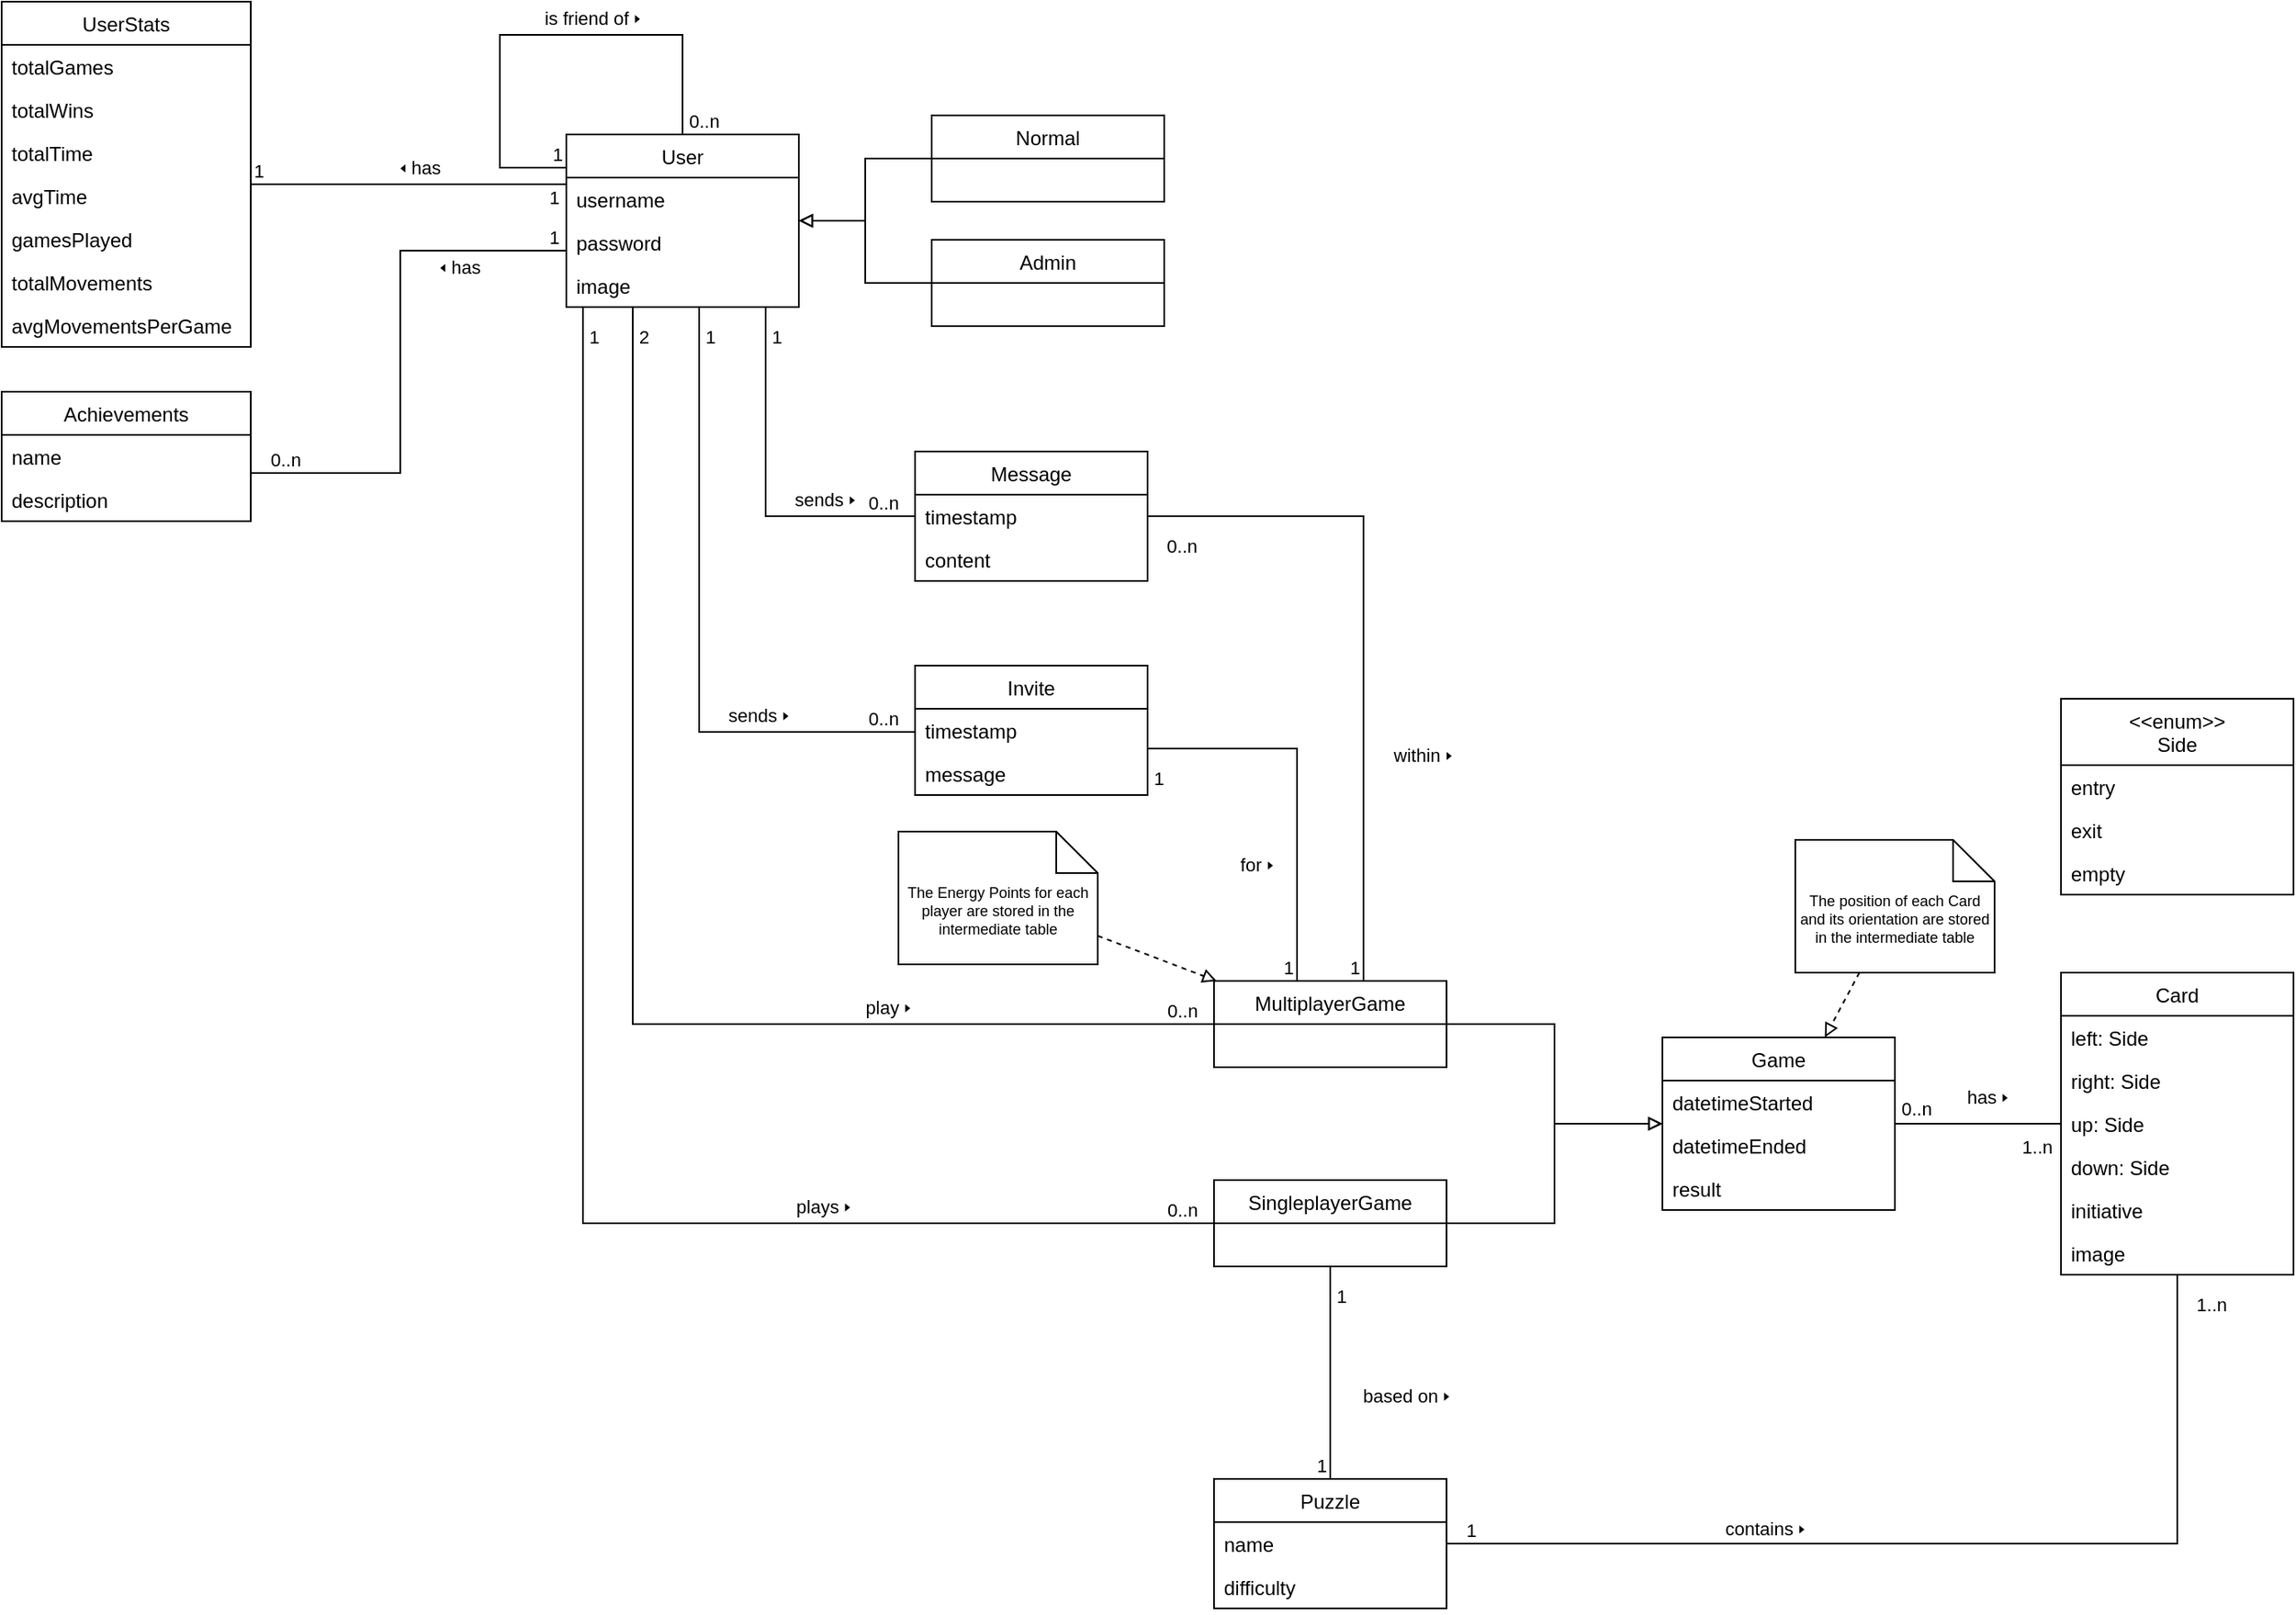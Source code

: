 <mxfile version="20.4.0" type="device"><diagram name="Page-1" id="9f46799a-70d6-7492-0946-bef42562c5a5"><mxGraphModel dx="813" dy="477" grid="1" gridSize="10" guides="1" tooltips="1" connect="1" arrows="1" fold="1" page="1" pageScale="1" pageWidth="1654" pageHeight="1169" background="none" math="0" shadow="0"><root><mxCell id="0"/><mxCell id="1" parent="0"/><mxCell id="Mr6GkI5G2z7QXhbWM9I1-23" style="edgeStyle=orthogonalEdgeStyle;rounded=0;orthogonalLoop=1;jettySize=auto;html=1;endArrow=block;endFill=0;" edge="1" parent="1" source="_6PCNJFEH1wQd3BErr_e-55" target="_6PCNJFEH1wQd3BErr_e-1"><mxGeometry relative="1" as="geometry"/></mxCell><mxCell id="Mr6GkI5G2z7QXhbWM9I1-24" style="edgeStyle=orthogonalEdgeStyle;rounded=0;orthogonalLoop=1;jettySize=auto;html=1;endArrow=block;endFill=0;" edge="1" parent="1" source="_6PCNJFEH1wQd3BErr_e-59" target="_6PCNJFEH1wQd3BErr_e-1"><mxGeometry relative="1" as="geometry"/></mxCell><mxCell id="_6PCNJFEH1wQd3BErr_e-1" value="User" style="swimlane;fontStyle=0;childLayout=stackLayout;horizontal=1;startSize=26;fillColor=none;horizontalStack=0;resizeParent=1;resizeParentMax=0;resizeLast=0;collapsible=1;marginBottom=0;" parent="1" vertex="1"><mxGeometry x="510" y="110" width="140" height="104" as="geometry"/></mxCell><mxCell id="_6PCNJFEH1wQd3BErr_e-2" value="username" style="text;strokeColor=none;fillColor=none;align=left;verticalAlign=top;spacingLeft=4;spacingRight=4;overflow=hidden;rotatable=0;points=[[0,0.5],[1,0.5]];portConstraint=eastwest;" parent="_6PCNJFEH1wQd3BErr_e-1" vertex="1"><mxGeometry y="26" width="140" height="26" as="geometry"/></mxCell><mxCell id="_6PCNJFEH1wQd3BErr_e-3" value="password" style="text;strokeColor=none;fillColor=none;align=left;verticalAlign=top;spacingLeft=4;spacingRight=4;overflow=hidden;rotatable=0;points=[[0,0.5],[1,0.5]];portConstraint=eastwest;" parent="_6PCNJFEH1wQd3BErr_e-1" vertex="1"><mxGeometry y="52" width="140" height="26" as="geometry"/></mxCell><mxCell id="_6PCNJFEH1wQd3BErr_e-4" value="image" style="text;strokeColor=none;fillColor=none;align=left;verticalAlign=top;spacingLeft=4;spacingRight=4;overflow=hidden;rotatable=0;points=[[0,0.5],[1,0.5]];portConstraint=eastwest;" parent="_6PCNJFEH1wQd3BErr_e-1" vertex="1"><mxGeometry y="78" width="140" height="26" as="geometry"/></mxCell><mxCell id="_6PCNJFEH1wQd3BErr_e-5" value="Game" style="swimlane;fontStyle=0;childLayout=stackLayout;horizontal=1;startSize=26;fillColor=none;horizontalStack=0;resizeParent=1;resizeParentMax=0;resizeLast=0;collapsible=1;marginBottom=0;" parent="1" vertex="1"><mxGeometry x="1170" y="654" width="140" height="104" as="geometry"/></mxCell><mxCell id="_6PCNJFEH1wQd3BErr_e-100" value="datetimeStarted" style="text;strokeColor=none;fillColor=none;align=left;verticalAlign=top;spacingLeft=4;spacingRight=4;overflow=hidden;rotatable=0;points=[[0,0.5],[1,0.5]];portConstraint=eastwest;" parent="_6PCNJFEH1wQd3BErr_e-5" vertex="1"><mxGeometry y="26" width="140" height="26" as="geometry"/></mxCell><mxCell id="_6PCNJFEH1wQd3BErr_e-101" value="datetimeEnded" style="text;strokeColor=none;fillColor=none;align=left;verticalAlign=top;spacingLeft=4;spacingRight=4;overflow=hidden;rotatable=0;points=[[0,0.5],[1,0.5]];portConstraint=eastwest;" parent="_6PCNJFEH1wQd3BErr_e-5" vertex="1"><mxGeometry y="52" width="140" height="26" as="geometry"/></mxCell><mxCell id="JjHSKxHkQwHPd5hQTrd2-25" value="result" style="text;strokeColor=none;fillColor=none;align=left;verticalAlign=top;spacingLeft=4;spacingRight=4;overflow=hidden;rotatable=0;points=[[0,0.5],[1,0.5]];portConstraint=eastwest;" parent="_6PCNJFEH1wQd3BErr_e-5" vertex="1"><mxGeometry y="78" width="140" height="26" as="geometry"/></mxCell><mxCell id="_6PCNJFEH1wQd3BErr_e-25" value="Achievements" style="swimlane;fontStyle=0;childLayout=stackLayout;horizontal=1;startSize=26;fillColor=none;horizontalStack=0;resizeParent=1;resizeParentMax=0;resizeLast=0;collapsible=1;marginBottom=0;" parent="1" vertex="1"><mxGeometry x="170" y="265" width="150" height="78" as="geometry"/></mxCell><mxCell id="_6PCNJFEH1wQd3BErr_e-26" value="name" style="text;strokeColor=none;fillColor=none;align=left;verticalAlign=top;spacingLeft=4;spacingRight=4;overflow=hidden;rotatable=0;points=[[0,0.5],[1,0.5]];portConstraint=eastwest;" parent="_6PCNJFEH1wQd3BErr_e-25" vertex="1"><mxGeometry y="26" width="150" height="26" as="geometry"/></mxCell><mxCell id="_6PCNJFEH1wQd3BErr_e-27" value="description" style="text;strokeColor=none;fillColor=none;align=left;verticalAlign=top;spacingLeft=4;spacingRight=4;overflow=hidden;rotatable=0;points=[[0,0.5],[1,0.5]];portConstraint=eastwest;" parent="_6PCNJFEH1wQd3BErr_e-25" vertex="1"><mxGeometry y="52" width="150" height="26" as="geometry"/></mxCell><mxCell id="_6PCNJFEH1wQd3BErr_e-34" value="Card" style="swimlane;fontStyle=0;childLayout=stackLayout;horizontal=1;startSize=26;fillColor=none;horizontalStack=0;resizeParent=1;resizeParentMax=0;resizeLast=0;collapsible=1;marginBottom=0;" parent="1" vertex="1"><mxGeometry x="1410" y="615" width="140" height="182" as="geometry"/></mxCell><mxCell id="_6PCNJFEH1wQd3BErr_e-31" value="left: Side" style="text;strokeColor=none;fillColor=none;align=left;verticalAlign=top;spacingLeft=4;spacingRight=4;overflow=hidden;rotatable=0;points=[[0,0.5],[1,0.5]];portConstraint=eastwest;" parent="_6PCNJFEH1wQd3BErr_e-34" vertex="1"><mxGeometry y="26" width="140" height="26" as="geometry"/></mxCell><mxCell id="_6PCNJFEH1wQd3BErr_e-33" value="right: Side" style="text;strokeColor=none;fillColor=none;align=left;verticalAlign=top;spacingLeft=4;spacingRight=4;overflow=hidden;rotatable=0;points=[[0,0.5],[1,0.5]];portConstraint=eastwest;" parent="_6PCNJFEH1wQd3BErr_e-34" vertex="1"><mxGeometry y="52" width="140" height="26" as="geometry"/></mxCell><mxCell id="_6PCNJFEH1wQd3BErr_e-32" value="up: Side" style="text;strokeColor=none;fillColor=none;align=left;verticalAlign=top;spacingLeft=4;spacingRight=4;overflow=hidden;rotatable=0;points=[[0,0.5],[1,0.5]];portConstraint=eastwest;" parent="_6PCNJFEH1wQd3BErr_e-34" vertex="1"><mxGeometry y="78" width="140" height="26" as="geometry"/></mxCell><mxCell id="JjHSKxHkQwHPd5hQTrd2-26" value="down: Side" style="text;strokeColor=none;fillColor=none;align=left;verticalAlign=top;spacingLeft=4;spacingRight=4;overflow=hidden;rotatable=0;points=[[0,0.5],[1,0.5]];portConstraint=eastwest;" parent="_6PCNJFEH1wQd3BErr_e-34" vertex="1"><mxGeometry y="104" width="140" height="26" as="geometry"/></mxCell><mxCell id="Mr6GkI5G2z7QXhbWM9I1-65" value="initiative" style="text;strokeColor=none;fillColor=none;align=left;verticalAlign=top;spacingLeft=4;spacingRight=4;overflow=hidden;rotatable=0;points=[[0,0.5],[1,0.5]];portConstraint=eastwest;" vertex="1" parent="_6PCNJFEH1wQd3BErr_e-34"><mxGeometry y="130" width="140" height="26" as="geometry"/></mxCell><mxCell id="Mr6GkI5G2z7QXhbWM9I1-58" value="image" style="text;strokeColor=none;fillColor=none;align=left;verticalAlign=top;spacingLeft=4;spacingRight=4;overflow=hidden;rotatable=0;points=[[0,0.5],[1,0.5]];portConstraint=eastwest;" vertex="1" parent="_6PCNJFEH1wQd3BErr_e-34"><mxGeometry y="156" width="140" height="26" as="geometry"/></mxCell><mxCell id="_6PCNJFEH1wQd3BErr_e-46" value="UserStats" style="swimlane;fontStyle=0;childLayout=stackLayout;horizontal=1;startSize=26;fillColor=none;horizontalStack=0;resizeParent=1;resizeParentMax=0;resizeLast=0;collapsible=1;marginBottom=0;" parent="1" vertex="1"><mxGeometry x="170" y="30" width="150" height="208" as="geometry"/></mxCell><mxCell id="_6PCNJFEH1wQd3BErr_e-47" value="totalGames" style="text;strokeColor=none;fillColor=none;align=left;verticalAlign=top;spacingLeft=4;spacingRight=4;overflow=hidden;rotatable=0;points=[[0,0.5],[1,0.5]];portConstraint=eastwest;" parent="_6PCNJFEH1wQd3BErr_e-46" vertex="1"><mxGeometry y="26" width="150" height="26" as="geometry"/></mxCell><mxCell id="_6PCNJFEH1wQd3BErr_e-48" value="totalWins" style="text;strokeColor=none;fillColor=none;align=left;verticalAlign=top;spacingLeft=4;spacingRight=4;overflow=hidden;rotatable=0;points=[[0,0.5],[1,0.5]];portConstraint=eastwest;" parent="_6PCNJFEH1wQd3BErr_e-46" vertex="1"><mxGeometry y="52" width="150" height="26" as="geometry"/></mxCell><mxCell id="_6PCNJFEH1wQd3BErr_e-49" value="totalTime" style="text;strokeColor=none;fillColor=none;align=left;verticalAlign=top;spacingLeft=4;spacingRight=4;overflow=hidden;rotatable=0;points=[[0,0.5],[1,0.5]];portConstraint=eastwest;" parent="_6PCNJFEH1wQd3BErr_e-46" vertex="1"><mxGeometry y="78" width="150" height="26" as="geometry"/></mxCell><mxCell id="JjHSKxHkQwHPd5hQTrd2-10" value="avgTime" style="text;strokeColor=none;fillColor=none;align=left;verticalAlign=top;spacingLeft=4;spacingRight=4;overflow=hidden;rotatable=0;points=[[0,0.5],[1,0.5]];portConstraint=eastwest;" parent="_6PCNJFEH1wQd3BErr_e-46" vertex="1"><mxGeometry y="104" width="150" height="26" as="geometry"/></mxCell><mxCell id="JjHSKxHkQwHPd5hQTrd2-11" value="gamesPlayed" style="text;strokeColor=none;fillColor=none;align=left;verticalAlign=top;spacingLeft=4;spacingRight=4;overflow=hidden;rotatable=0;points=[[0,0.5],[1,0.5]];portConstraint=eastwest;" parent="_6PCNJFEH1wQd3BErr_e-46" vertex="1"><mxGeometry y="130" width="150" height="26" as="geometry"/></mxCell><mxCell id="Mr6GkI5G2z7QXhbWM9I1-50" value="totalMovements" style="text;strokeColor=none;fillColor=none;align=left;verticalAlign=top;spacingLeft=4;spacingRight=4;overflow=hidden;rotatable=0;points=[[0,0.5],[1,0.5]];portConstraint=eastwest;" vertex="1" parent="_6PCNJFEH1wQd3BErr_e-46"><mxGeometry y="156" width="150" height="26" as="geometry"/></mxCell><mxCell id="Mr6GkI5G2z7QXhbWM9I1-51" value="avgMovementsPerGame" style="text;strokeColor=none;fillColor=none;align=left;verticalAlign=top;spacingLeft=4;spacingRight=4;overflow=hidden;rotatable=0;points=[[0,0.5],[1,0.5]];portConstraint=eastwest;" vertex="1" parent="_6PCNJFEH1wQd3BErr_e-46"><mxGeometry y="182" width="150" height="26" as="geometry"/></mxCell><mxCell id="_6PCNJFEH1wQd3BErr_e-55" value="Normal" style="swimlane;fontStyle=0;childLayout=stackLayout;horizontal=1;startSize=26;fillColor=none;horizontalStack=0;resizeParent=1;resizeParentMax=0;resizeLast=0;collapsible=1;marginBottom=0;" parent="1" vertex="1"><mxGeometry x="730" y="98.5" width="140" height="52" as="geometry"/></mxCell><mxCell id="_6PCNJFEH1wQd3BErr_e-59" value="Admin" style="swimlane;fontStyle=0;childLayout=stackLayout;horizontal=1;startSize=26;fillColor=none;horizontalStack=0;resizeParent=1;resizeParentMax=0;resizeLast=0;collapsible=1;marginBottom=0;" parent="1" vertex="1"><mxGeometry x="730" y="173.5" width="140" height="52" as="geometry"/></mxCell><mxCell id="_6PCNJFEH1wQd3BErr_e-78" value="Invite" style="swimlane;fontStyle=0;childLayout=stackLayout;horizontal=1;startSize=26;fillColor=none;horizontalStack=0;resizeParent=1;resizeParentMax=0;resizeLast=0;collapsible=1;marginBottom=0;" parent="1" vertex="1"><mxGeometry x="720" y="430" width="140" height="78" as="geometry"/></mxCell><mxCell id="_6PCNJFEH1wQd3BErr_e-79" value="timestamp" style="text;strokeColor=none;fillColor=none;align=left;verticalAlign=top;spacingLeft=4;spacingRight=4;overflow=hidden;rotatable=0;points=[[0,0.5],[1,0.5]];portConstraint=eastwest;" parent="_6PCNJFEH1wQd3BErr_e-78" vertex="1"><mxGeometry y="26" width="140" height="26" as="geometry"/></mxCell><mxCell id="JjHSKxHkQwHPd5hQTrd2-3" value="message" style="text;strokeColor=none;fillColor=none;align=left;verticalAlign=top;spacingLeft=4;spacingRight=4;overflow=hidden;rotatable=0;points=[[0,0.5],[1,0.5]];portConstraint=eastwest;" parent="_6PCNJFEH1wQd3BErr_e-78" vertex="1"><mxGeometry y="52" width="140" height="26" as="geometry"/></mxCell><mxCell id="_6PCNJFEH1wQd3BErr_e-83" value="Message" style="swimlane;fontStyle=0;childLayout=stackLayout;horizontal=1;startSize=26;fillColor=none;horizontalStack=0;resizeParent=1;resizeParentMax=0;resizeLast=0;collapsible=1;marginBottom=0;" parent="1" vertex="1"><mxGeometry x="720" y="301" width="140" height="78" as="geometry"/></mxCell><mxCell id="_6PCNJFEH1wQd3BErr_e-84" value="timestamp" style="text;strokeColor=none;fillColor=none;align=left;verticalAlign=top;spacingLeft=4;spacingRight=4;overflow=hidden;rotatable=0;points=[[0,0.5],[1,0.5]];portConstraint=eastwest;" parent="_6PCNJFEH1wQd3BErr_e-83" vertex="1"><mxGeometry y="26" width="140" height="26" as="geometry"/></mxCell><mxCell id="_6PCNJFEH1wQd3BErr_e-85" value="content" style="text;strokeColor=none;fillColor=none;align=left;verticalAlign=top;spacingLeft=4;spacingRight=4;overflow=hidden;rotatable=0;points=[[0,0.5],[1,0.5]];portConstraint=eastwest;" parent="_6PCNJFEH1wQd3BErr_e-83" vertex="1"><mxGeometry y="52" width="140" height="26" as="geometry"/></mxCell><mxCell id="JjHSKxHkQwHPd5hQTrd2-18" style="edgeStyle=orthogonalEdgeStyle;rounded=0;orthogonalLoop=1;jettySize=auto;html=1;endArrow=block;endFill=0;" parent="1" source="_6PCNJFEH1wQd3BErr_e-95" target="_6PCNJFEH1wQd3BErr_e-5" edge="1"><mxGeometry relative="1" as="geometry"/></mxCell><mxCell id="_6PCNJFEH1wQd3BErr_e-95" value="SingleplayerGame" style="swimlane;fontStyle=0;childLayout=stackLayout;horizontal=1;startSize=26;fillColor=none;horizontalStack=0;resizeParent=1;resizeParentMax=0;resizeLast=0;collapsible=1;marginBottom=0;" parent="1" vertex="1"><mxGeometry x="900" y="740" width="140" height="52" as="geometry"/></mxCell><mxCell id="JjHSKxHkQwHPd5hQTrd2-17" style="edgeStyle=orthogonalEdgeStyle;rounded=0;orthogonalLoop=1;jettySize=auto;html=1;exitX=1;exitY=0.5;exitDx=0;exitDy=0;endArrow=block;endFill=0;" parent="1" source="_6PCNJFEH1wQd3BErr_e-99" target="_6PCNJFEH1wQd3BErr_e-5" edge="1"><mxGeometry relative="1" as="geometry"/></mxCell><mxCell id="_6PCNJFEH1wQd3BErr_e-99" value="MultiplayerGame" style="swimlane;fontStyle=0;childLayout=stackLayout;horizontal=1;startSize=26;fillColor=none;horizontalStack=0;resizeParent=1;resizeParentMax=0;resizeLast=0;collapsible=1;marginBottom=0;" parent="1" vertex="1"><mxGeometry x="900" y="620" width="140" height="52" as="geometry"/></mxCell><mxCell id="_6PCNJFEH1wQd3BErr_e-110" value="Puzzle" style="swimlane;fontStyle=0;childLayout=stackLayout;horizontal=1;startSize=26;fillColor=none;horizontalStack=0;resizeParent=1;resizeParentMax=0;resizeLast=0;collapsible=1;marginBottom=0;" parent="1" vertex="1"><mxGeometry x="900" y="920" width="140" height="78" as="geometry"/></mxCell><mxCell id="_6PCNJFEH1wQd3BErr_e-111" value="name" style="text;strokeColor=none;fillColor=none;align=left;verticalAlign=top;spacingLeft=4;spacingRight=4;overflow=hidden;rotatable=0;points=[[0,0.5],[1,0.5]];portConstraint=eastwest;" parent="_6PCNJFEH1wQd3BErr_e-110" vertex="1"><mxGeometry y="26" width="140" height="26" as="geometry"/></mxCell><mxCell id="_6PCNJFEH1wQd3BErr_e-112" value="difficulty" style="text;strokeColor=none;fillColor=none;align=left;verticalAlign=top;spacingLeft=4;spacingRight=4;overflow=hidden;rotatable=0;points=[[0,0.5],[1,0.5]];portConstraint=eastwest;" parent="_6PCNJFEH1wQd3BErr_e-110" vertex="1"><mxGeometry y="52" width="140" height="26" as="geometry"/></mxCell><mxCell id="Mr6GkI5G2z7QXhbWM9I1-10" value="&lt;div&gt;　🢐 has　 &lt;/div&gt;" style="endArrow=none;html=1;edgeStyle=orthogonalEdgeStyle;rounded=0;" edge="1" parent="1"><mxGeometry y="10" relative="1" as="geometry"><mxPoint x="320" y="150" as="sourcePoint"/><mxPoint x="510" y="150.5" as="targetPoint"/><Array as="points"><mxPoint x="320" y="140"/><mxPoint x="510" y="140"/></Array><mxPoint as="offset"/></mxGeometry></mxCell><mxCell id="Mr6GkI5G2z7QXhbWM9I1-11" value="1" style="edgeLabel;resizable=0;html=1;align=left;verticalAlign=bottom;" connectable="0" vertex="1" parent="Mr6GkI5G2z7QXhbWM9I1-10"><mxGeometry x="-1" relative="1" as="geometry"><mxPoint y="-10" as="offset"/></mxGeometry></mxCell><mxCell id="Mr6GkI5G2z7QXhbWM9I1-12" value="1" style="edgeLabel;resizable=0;html=1;align=right;verticalAlign=bottom;" connectable="0" vertex="1" parent="Mr6GkI5G2z7QXhbWM9I1-10"><mxGeometry x="1" relative="1" as="geometry"><mxPoint x="-4" y="6" as="offset"/></mxGeometry></mxCell><mxCell id="Mr6GkI5G2z7QXhbWM9I1-13" value="&lt;div&gt;　🢐 has　 &lt;/div&gt;" style="endArrow=none;html=1;edgeStyle=orthogonalEdgeStyle;rounded=0;" edge="1" parent="1" source="_6PCNJFEH1wQd3BErr_e-25" target="_6PCNJFEH1wQd3BErr_e-1"><mxGeometry x="0.568" y="-10" relative="1" as="geometry"><mxPoint x="220" y="172.0" as="sourcePoint"/><mxPoint x="520" y="172.0" as="targetPoint"/><Array as="points"><mxPoint x="410" y="314"/><mxPoint x="410" y="180"/></Array><mxPoint as="offset"/></mxGeometry></mxCell><mxCell id="Mr6GkI5G2z7QXhbWM9I1-14" value="0..n" style="edgeLabel;resizable=0;html=1;align=left;verticalAlign=bottom;" connectable="0" vertex="1" parent="Mr6GkI5G2z7QXhbWM9I1-13"><mxGeometry x="-1" relative="1" as="geometry"><mxPoint x="10" as="offset"/></mxGeometry></mxCell><mxCell id="Mr6GkI5G2z7QXhbWM9I1-15" value="1" style="edgeLabel;resizable=0;html=1;align=right;verticalAlign=bottom;" connectable="0" vertex="1" parent="Mr6GkI5G2z7QXhbWM9I1-13"><mxGeometry x="1" relative="1" as="geometry"><mxPoint x="-4" as="offset"/></mxGeometry></mxCell><mxCell id="Mr6GkI5G2z7QXhbWM9I1-25" value="&lt;div&gt;　sends 🢒　 &lt;/div&gt;" style="endArrow=none;html=1;edgeStyle=orthogonalEdgeStyle;rounded=0;" edge="1" parent="1" source="_6PCNJFEH1wQd3BErr_e-83" target="_6PCNJFEH1wQd3BErr_e-1"><mxGeometry x="-0.444" y="-10" relative="1" as="geometry"><mxPoint x="200" y="513.004" as="sourcePoint"/><mxPoint x="500" y="379.004" as="targetPoint"/><Array as="points"><mxPoint x="630" y="340"/></Array><mxPoint as="offset"/></mxGeometry></mxCell><mxCell id="Mr6GkI5G2z7QXhbWM9I1-26" value="0..n" style="edgeLabel;resizable=0;html=1;align=left;verticalAlign=bottom;" connectable="0" vertex="1" parent="Mr6GkI5G2z7QXhbWM9I1-25"><mxGeometry x="-1" relative="1" as="geometry"><mxPoint x="-30" as="offset"/></mxGeometry></mxCell><mxCell id="Mr6GkI5G2z7QXhbWM9I1-27" value="1" style="edgeLabel;resizable=0;html=1;align=right;verticalAlign=bottom;" connectable="0" vertex="1" parent="Mr6GkI5G2z7QXhbWM9I1-25"><mxGeometry x="1" relative="1" as="geometry"><mxPoint x="10" y="26" as="offset"/></mxGeometry></mxCell><mxCell id="Mr6GkI5G2z7QXhbWM9I1-28" value="&lt;div&gt;　sends 🢒　 &lt;/div&gt;" style="endArrow=none;html=1;edgeStyle=orthogonalEdgeStyle;rounded=0;" edge="1" parent="1" source="_6PCNJFEH1wQd3BErr_e-78" target="_6PCNJFEH1wQd3BErr_e-1"><mxGeometry x="-0.482" y="-10" relative="1" as="geometry"><mxPoint x="730" y="350.034" as="sourcePoint"/><mxPoint x="640.034" y="224" as="targetPoint"/><Array as="points"><mxPoint x="590" y="470"/></Array><mxPoint as="offset"/></mxGeometry></mxCell><mxCell id="Mr6GkI5G2z7QXhbWM9I1-29" value="0..n" style="edgeLabel;resizable=0;html=1;align=left;verticalAlign=bottom;" connectable="0" vertex="1" parent="Mr6GkI5G2z7QXhbWM9I1-28"><mxGeometry x="-1" relative="1" as="geometry"><mxPoint x="-30" as="offset"/></mxGeometry></mxCell><mxCell id="Mr6GkI5G2z7QXhbWM9I1-30" value="1" style="edgeLabel;resizable=0;html=1;align=right;verticalAlign=bottom;" connectable="0" vertex="1" parent="Mr6GkI5G2z7QXhbWM9I1-28"><mxGeometry x="1" relative="1" as="geometry"><mxPoint x="10" y="26" as="offset"/></mxGeometry></mxCell><mxCell id="Mr6GkI5G2z7QXhbWM9I1-32" value="&lt;div&gt;　is friend of 🢒　 &lt;/div&gt;" style="endArrow=none;html=1;edgeStyle=orthogonalEdgeStyle;rounded=0;" edge="1" parent="1" source="_6PCNJFEH1wQd3BErr_e-1" target="_6PCNJFEH1wQd3BErr_e-1"><mxGeometry x="-0.172" y="-10" relative="1" as="geometry"><mxPoint x="220" y="324.034" as="sourcePoint"/><mxPoint x="520" y="190.034" as="targetPoint"/><Array as="points"><mxPoint x="580" y="50"/><mxPoint x="470" y="50"/><mxPoint x="470" y="130"/></Array><mxPoint as="offset"/></mxGeometry></mxCell><mxCell id="Mr6GkI5G2z7QXhbWM9I1-33" value="0..n" style="edgeLabel;resizable=0;html=1;align=left;verticalAlign=bottom;" connectable="0" vertex="1" parent="Mr6GkI5G2z7QXhbWM9I1-32"><mxGeometry x="-1" relative="1" as="geometry"><mxPoint x="2" as="offset"/></mxGeometry></mxCell><mxCell id="Mr6GkI5G2z7QXhbWM9I1-34" value="1" style="edgeLabel;resizable=0;html=1;align=right;verticalAlign=bottom;" connectable="0" vertex="1" parent="Mr6GkI5G2z7QXhbWM9I1-32"><mxGeometry x="1" relative="1" as="geometry"><mxPoint x="-2" as="offset"/></mxGeometry></mxCell><mxCell id="Mr6GkI5G2z7QXhbWM9I1-35" value="&lt;div&gt;　play 🢒　 &lt;/div&gt;" style="endArrow=none;html=1;edgeStyle=orthogonalEdgeStyle;rounded=0;" edge="1" parent="1" source="_6PCNJFEH1wQd3BErr_e-99" target="_6PCNJFEH1wQd3BErr_e-1"><mxGeometry x="-0.482" y="-10" relative="1" as="geometry"><mxPoint x="599.97" y="566.034" as="sourcePoint"/><mxPoint x="470.004" y="310" as="targetPoint"/><Array as="points"><mxPoint x="550" y="646"/></Array><mxPoint as="offset"/></mxGeometry></mxCell><mxCell id="Mr6GkI5G2z7QXhbWM9I1-36" value="0..n" style="edgeLabel;resizable=0;html=1;align=left;verticalAlign=bottom;" connectable="0" vertex="1" parent="Mr6GkI5G2z7QXhbWM9I1-35"><mxGeometry x="-1" relative="1" as="geometry"><mxPoint x="-30" as="offset"/></mxGeometry></mxCell><mxCell id="Mr6GkI5G2z7QXhbWM9I1-37" value="2" style="edgeLabel;resizable=0;html=1;align=right;verticalAlign=bottom;" connectable="0" vertex="1" parent="Mr6GkI5G2z7QXhbWM9I1-35"><mxGeometry x="1" relative="1" as="geometry"><mxPoint x="10" y="26" as="offset"/></mxGeometry></mxCell><mxCell id="Mr6GkI5G2z7QXhbWM9I1-38" value="&lt;div&gt;　plays 🢒　 &lt;/div&gt;" style="endArrow=none;html=1;edgeStyle=orthogonalEdgeStyle;rounded=0;" edge="1" parent="1" source="_6PCNJFEH1wQd3BErr_e-95" target="_6PCNJFEH1wQd3BErr_e-1"><mxGeometry x="-0.482" y="-10" relative="1" as="geometry"><mxPoint x="910" y="656.034" as="sourcePoint"/><mxPoint x="560.034" y="224" as="targetPoint"/><Array as="points"><mxPoint x="520" y="766"/></Array><mxPoint as="offset"/></mxGeometry></mxCell><mxCell id="Mr6GkI5G2z7QXhbWM9I1-39" value="0..n" style="edgeLabel;resizable=0;html=1;align=left;verticalAlign=bottom;" connectable="0" vertex="1" parent="Mr6GkI5G2z7QXhbWM9I1-38"><mxGeometry x="-1" relative="1" as="geometry"><mxPoint x="-30" as="offset"/></mxGeometry></mxCell><mxCell id="Mr6GkI5G2z7QXhbWM9I1-40" value="1" style="edgeLabel;resizable=0;html=1;align=right;verticalAlign=bottom;" connectable="0" vertex="1" parent="Mr6GkI5G2z7QXhbWM9I1-38"><mxGeometry x="1" relative="1" as="geometry"><mxPoint x="10" y="26" as="offset"/></mxGeometry></mxCell><mxCell id="Mr6GkI5G2z7QXhbWM9I1-41" value="&lt;div&gt;　within 🢒　 &lt;/div&gt;" style="endArrow=none;html=1;edgeStyle=orthogonalEdgeStyle;rounded=0;" edge="1" parent="1" source="_6PCNJFEH1wQd3BErr_e-99" target="_6PCNJFEH1wQd3BErr_e-83"><mxGeometry x="-0.333" y="-30" relative="1" as="geometry"><mxPoint x="1029.97" y="456.034" as="sourcePoint"/><mxPoint x="940.004" y="330" as="targetPoint"/><Array as="points"><mxPoint x="990" y="340"/></Array><mxPoint as="offset"/></mxGeometry></mxCell><mxCell id="Mr6GkI5G2z7QXhbWM9I1-42" value="1" style="edgeLabel;resizable=0;html=1;align=left;verticalAlign=bottom;" connectable="0" vertex="1" parent="Mr6GkI5G2z7QXhbWM9I1-41"><mxGeometry x="-1" relative="1" as="geometry"><mxPoint x="-10" as="offset"/></mxGeometry></mxCell><mxCell id="Mr6GkI5G2z7QXhbWM9I1-43" value="0..n" style="edgeLabel;resizable=0;html=1;align=right;verticalAlign=bottom;" connectable="0" vertex="1" parent="Mr6GkI5G2z7QXhbWM9I1-41"><mxGeometry x="1" relative="1" as="geometry"><mxPoint x="30" y="26" as="offset"/></mxGeometry></mxCell><mxCell id="Mr6GkI5G2z7QXhbWM9I1-44" value="&lt;div&gt;　for 🢒　 &lt;/div&gt;" style="endArrow=none;html=1;edgeStyle=orthogonalEdgeStyle;rounded=0;" edge="1" parent="1" source="_6PCNJFEH1wQd3BErr_e-99" target="_6PCNJFEH1wQd3BErr_e-78"><mxGeometry x="-0.391" y="30" relative="1" as="geometry"><mxPoint x="1000.034" y="630" as="sourcePoint"/><mxPoint x="870" y="350.034" as="targetPoint"/><Array as="points"><mxPoint x="950" y="480"/></Array><mxPoint as="offset"/></mxGeometry></mxCell><mxCell id="Mr6GkI5G2z7QXhbWM9I1-45" value="1" style="edgeLabel;resizable=0;html=1;align=left;verticalAlign=bottom;" connectable="0" vertex="1" parent="Mr6GkI5G2z7QXhbWM9I1-44"><mxGeometry x="-1" relative="1" as="geometry"><mxPoint x="-10" as="offset"/></mxGeometry></mxCell><mxCell id="Mr6GkI5G2z7QXhbWM9I1-46" value="1" style="edgeLabel;resizable=0;html=1;align=right;verticalAlign=bottom;" connectable="0" vertex="1" parent="Mr6GkI5G2z7QXhbWM9I1-44"><mxGeometry x="1" relative="1" as="geometry"><mxPoint x="10" y="26" as="offset"/></mxGeometry></mxCell><mxCell id="Mr6GkI5G2z7QXhbWM9I1-47" value="&lt;div&gt;　based on 🢒　 &lt;/div&gt;" style="endArrow=none;html=1;edgeStyle=orthogonalEdgeStyle;rounded=0;" edge="1" parent="1" source="_6PCNJFEH1wQd3BErr_e-110" target="_6PCNJFEH1wQd3BErr_e-95"><mxGeometry x="-0.219" y="-40" relative="1" as="geometry"><mxPoint x="910" y="776.034" as="sourcePoint"/><mxPoint x="530.034" y="224" as="targetPoint"/><Array as="points"><mxPoint x="970" y="830"/><mxPoint x="970" y="830"/></Array><mxPoint as="offset"/></mxGeometry></mxCell><mxCell id="Mr6GkI5G2z7QXhbWM9I1-48" value="1" style="edgeLabel;resizable=0;html=1;align=left;verticalAlign=bottom;" connectable="0" vertex="1" parent="Mr6GkI5G2z7QXhbWM9I1-47"><mxGeometry x="-1" relative="1" as="geometry"><mxPoint x="-10" as="offset"/></mxGeometry></mxCell><mxCell id="Mr6GkI5G2z7QXhbWM9I1-49" value="1" style="edgeLabel;resizable=0;html=1;align=right;verticalAlign=bottom;" connectable="0" vertex="1" parent="Mr6GkI5G2z7QXhbWM9I1-47"><mxGeometry x="1" relative="1" as="geometry"><mxPoint x="10" y="26" as="offset"/></mxGeometry></mxCell><mxCell id="Mr6GkI5G2z7QXhbWM9I1-52" value="&lt;div&gt;　contains 🢒　 &lt;/div&gt;" style="endArrow=none;html=1;edgeStyle=orthogonalEdgeStyle;rounded=0;" edge="1" parent="1" source="_6PCNJFEH1wQd3BErr_e-110" target="_6PCNJFEH1wQd3BErr_e-34"><mxGeometry x="-0.382" y="9" relative="1" as="geometry"><mxPoint x="1300.004" y="978" as="sourcePoint"/><mxPoint x="1300.004" y="850" as="targetPoint"/><Array as="points"/><mxPoint as="offset"/></mxGeometry></mxCell><mxCell id="Mr6GkI5G2z7QXhbWM9I1-53" value="1" style="edgeLabel;resizable=0;html=1;align=left;verticalAlign=bottom;" connectable="0" vertex="1" parent="Mr6GkI5G2z7QXhbWM9I1-52"><mxGeometry x="-1" relative="1" as="geometry"><mxPoint x="10" as="offset"/></mxGeometry></mxCell><mxCell id="Mr6GkI5G2z7QXhbWM9I1-54" value="1..n" style="edgeLabel;resizable=0;html=1;align=right;verticalAlign=bottom;" connectable="0" vertex="1" parent="Mr6GkI5G2z7QXhbWM9I1-52"><mxGeometry x="1" relative="1" as="geometry"><mxPoint x="30" y="26" as="offset"/></mxGeometry></mxCell><mxCell id="Mr6GkI5G2z7QXhbWM9I1-55" value="&lt;div&gt;　has 🢒　 &lt;/div&gt;" style="endArrow=none;html=1;edgeStyle=orthogonalEdgeStyle;rounded=0;" edge="1" parent="1" source="_6PCNJFEH1wQd3BErr_e-5" target="_6PCNJFEH1wQd3BErr_e-34"><mxGeometry y="16" relative="1" as="geometry"><mxPoint x="1050" y="969.0" as="sourcePoint"/><mxPoint x="1410.034" y="781" as="targetPoint"/><Array as="points"/><mxPoint as="offset"/></mxGeometry></mxCell><mxCell id="Mr6GkI5G2z7QXhbWM9I1-56" value="0..n" style="edgeLabel;resizable=0;html=1;align=left;verticalAlign=bottom;" connectable="0" vertex="1" parent="Mr6GkI5G2z7QXhbWM9I1-55"><mxGeometry x="-1" relative="1" as="geometry"><mxPoint x="2" y="-1" as="offset"/></mxGeometry></mxCell><mxCell id="Mr6GkI5G2z7QXhbWM9I1-57" value="1..n" style="edgeLabel;resizable=0;html=1;align=right;verticalAlign=bottom;" connectable="0" vertex="1" parent="Mr6GkI5G2z7QXhbWM9I1-55"><mxGeometry x="1" relative="1" as="geometry"><mxPoint x="-5" y="22" as="offset"/></mxGeometry></mxCell><mxCell id="Mr6GkI5G2z7QXhbWM9I1-59" value="&lt;&lt;enum&gt;&gt;&#xA;Side" style="swimlane;fontStyle=0;childLayout=stackLayout;horizontal=1;startSize=40;fillColor=none;horizontalStack=0;resizeParent=1;resizeParentMax=0;resizeLast=0;collapsible=1;marginBottom=0;" vertex="1" parent="1"><mxGeometry x="1410" y="450" width="140" height="118" as="geometry"/></mxCell><mxCell id="Mr6GkI5G2z7QXhbWM9I1-60" value="entry" style="text;strokeColor=none;fillColor=none;align=left;verticalAlign=top;spacingLeft=4;spacingRight=4;overflow=hidden;rotatable=0;points=[[0,0.5],[1,0.5]];portConstraint=eastwest;" vertex="1" parent="Mr6GkI5G2z7QXhbWM9I1-59"><mxGeometry y="40" width="140" height="26" as="geometry"/></mxCell><mxCell id="Mr6GkI5G2z7QXhbWM9I1-61" value="exit" style="text;strokeColor=none;fillColor=none;align=left;verticalAlign=top;spacingLeft=4;spacingRight=4;overflow=hidden;rotatable=0;points=[[0,0.5],[1,0.5]];portConstraint=eastwest;" vertex="1" parent="Mr6GkI5G2z7QXhbWM9I1-59"><mxGeometry y="66" width="140" height="26" as="geometry"/></mxCell><mxCell id="Mr6GkI5G2z7QXhbWM9I1-62" value="empty" style="text;strokeColor=none;fillColor=none;align=left;verticalAlign=top;spacingLeft=4;spacingRight=4;overflow=hidden;rotatable=0;points=[[0,0.5],[1,0.5]];portConstraint=eastwest;" vertex="1" parent="Mr6GkI5G2z7QXhbWM9I1-59"><mxGeometry y="92" width="140" height="26" as="geometry"/></mxCell><mxCell id="Mr6GkI5G2z7QXhbWM9I1-68" style="rounded=0;orthogonalLoop=1;jettySize=auto;html=1;fontSize=9;endArrow=block;endFill=0;dashed=1;" edge="1" parent="1" source="Mr6GkI5G2z7QXhbWM9I1-66" target="_6PCNJFEH1wQd3BErr_e-99"><mxGeometry relative="1" as="geometry"/></mxCell><mxCell id="Mr6GkI5G2z7QXhbWM9I1-66" value="The Energy Points for each player are stored in the intermediate table" style="shape=note2;boundedLbl=1;whiteSpace=wrap;html=1;size=25;verticalAlign=top;align=center;fontSize=9;" vertex="1" parent="1"><mxGeometry x="710" y="530" width="120" height="80" as="geometry"/></mxCell><mxCell id="Mr6GkI5G2z7QXhbWM9I1-70" style="edgeStyle=none;rounded=0;orthogonalLoop=1;jettySize=auto;html=1;dashed=1;fontSize=9;endArrow=block;endFill=0;" edge="1" parent="1" source="Mr6GkI5G2z7QXhbWM9I1-69" target="_6PCNJFEH1wQd3BErr_e-5"><mxGeometry relative="1" as="geometry"/></mxCell><mxCell id="Mr6GkI5G2z7QXhbWM9I1-69" value="The position of each Card and its orientation are stored in the intermediate table" style="shape=note2;boundedLbl=1;whiteSpace=wrap;html=1;size=25;verticalAlign=top;align=center;fontSize=9;" vertex="1" parent="1"><mxGeometry x="1250" y="535" width="120" height="80" as="geometry"/></mxCell></root></mxGraphModel></diagram></mxfile>